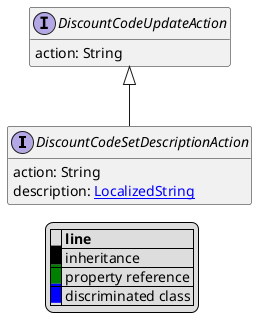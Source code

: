 @startuml

hide empty fields
hide empty methods
legend
|= |= line |
|<back:black>   </back>| inheritance |
|<back:green>   </back>| property reference |
|<back:blue>   </back>| discriminated class |
endlegend
interface DiscountCodeSetDescriptionAction [[DiscountCodeSetDescriptionAction.svg]] extends DiscountCodeUpdateAction {
    action: String
    description: [[LocalizedString.svg LocalizedString]]
}
interface DiscountCodeUpdateAction [[DiscountCodeUpdateAction.svg]]  {
    action: String
}





@enduml
